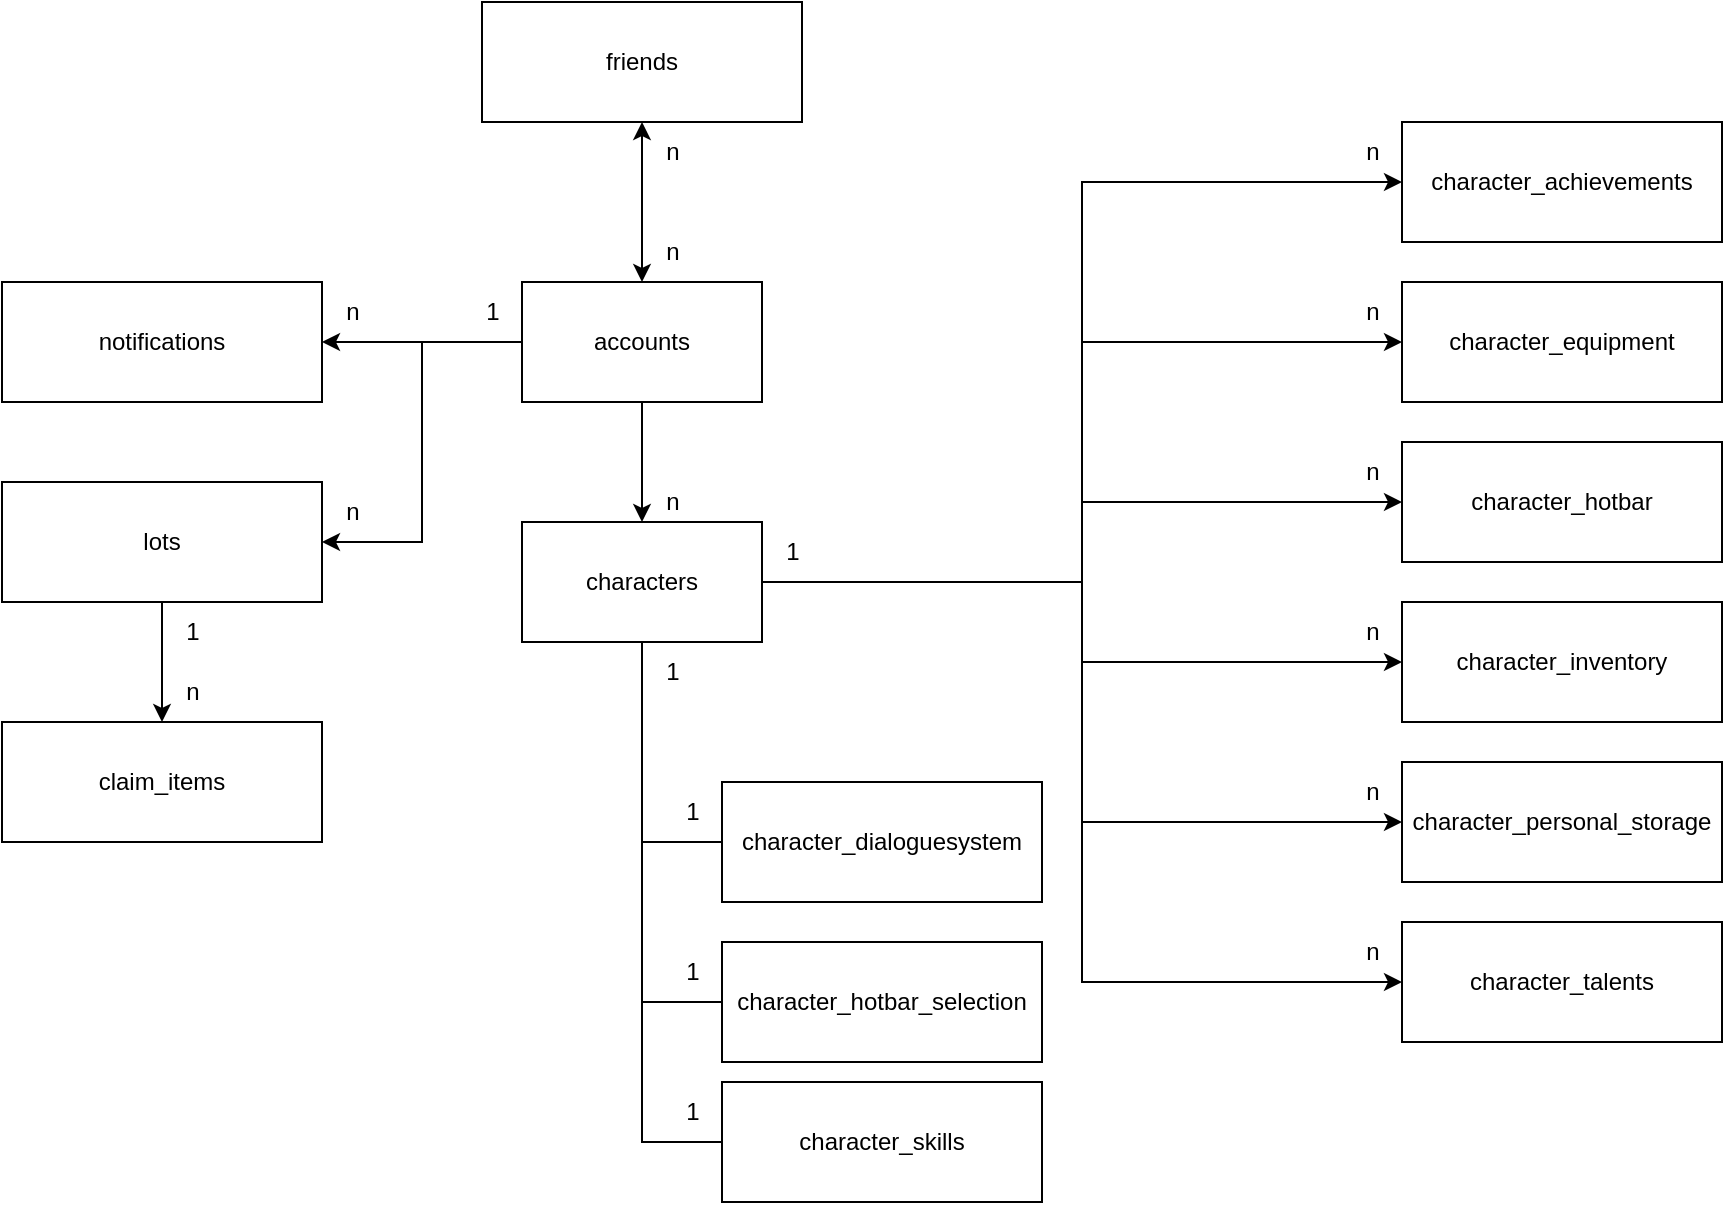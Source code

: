 <mxfile version="20.6.0"><diagram id="lAl0RcxxFhYZeh7lfDNe" name="Страница 1"><mxGraphModel dx="2249" dy="795" grid="1" gridSize="10" guides="1" tooltips="1" connect="1" arrows="1" fold="1" page="1" pageScale="1" pageWidth="827" pageHeight="1169" math="0" shadow="0"><root><mxCell id="0"/><mxCell id="1" parent="0"/><mxCell id="1gtUVRvpmIDASDKgnsZg-18" style="edgeStyle=orthogonalEdgeStyle;rounded=0;orthogonalLoop=1;jettySize=auto;html=1;" edge="1" parent="1" source="1gtUVRvpmIDASDKgnsZg-1" target="1gtUVRvpmIDASDKgnsZg-2"><mxGeometry relative="1" as="geometry"/></mxCell><mxCell id="1gtUVRvpmIDASDKgnsZg-27" style="edgeStyle=orthogonalEdgeStyle;rounded=0;orthogonalLoop=1;jettySize=auto;html=1;" edge="1" parent="1" source="1gtUVRvpmIDASDKgnsZg-1" target="1gtUVRvpmIDASDKgnsZg-16"><mxGeometry relative="1" as="geometry"/></mxCell><mxCell id="1gtUVRvpmIDASDKgnsZg-28" style="edgeStyle=orthogonalEdgeStyle;rounded=0;orthogonalLoop=1;jettySize=auto;html=1;entryX=1;entryY=0.5;entryDx=0;entryDy=0;" edge="1" parent="1" source="1gtUVRvpmIDASDKgnsZg-1" target="1gtUVRvpmIDASDKgnsZg-14"><mxGeometry relative="1" as="geometry"/></mxCell><mxCell id="1gtUVRvpmIDASDKgnsZg-32" style="edgeStyle=orthogonalEdgeStyle;rounded=0;orthogonalLoop=1;jettySize=auto;html=1;entryX=0.5;entryY=1;entryDx=0;entryDy=0;startArrow=classic;startFill=1;" edge="1" parent="1" source="1gtUVRvpmIDASDKgnsZg-1" target="1gtUVRvpmIDASDKgnsZg-13"><mxGeometry relative="1" as="geometry"/></mxCell><mxCell id="1gtUVRvpmIDASDKgnsZg-1" value="accounts" style="rounded=0;whiteSpace=wrap;html=1;" vertex="1" parent="1"><mxGeometry x="50" y="190" width="120" height="60" as="geometry"/></mxCell><mxCell id="1gtUVRvpmIDASDKgnsZg-19" style="edgeStyle=orthogonalEdgeStyle;rounded=0;orthogonalLoop=1;jettySize=auto;html=1;entryX=0;entryY=0.5;entryDx=0;entryDy=0;" edge="1" parent="1" source="1gtUVRvpmIDASDKgnsZg-2" target="1gtUVRvpmIDASDKgnsZg-3"><mxGeometry relative="1" as="geometry"/></mxCell><mxCell id="1gtUVRvpmIDASDKgnsZg-20" style="edgeStyle=orthogonalEdgeStyle;rounded=0;orthogonalLoop=1;jettySize=auto;html=1;entryX=0;entryY=0.5;entryDx=0;entryDy=0;" edge="1" parent="1" source="1gtUVRvpmIDASDKgnsZg-2" target="1gtUVRvpmIDASDKgnsZg-5"><mxGeometry relative="1" as="geometry"/></mxCell><mxCell id="1gtUVRvpmIDASDKgnsZg-21" style="edgeStyle=orthogonalEdgeStyle;rounded=0;orthogonalLoop=1;jettySize=auto;html=1;entryX=0;entryY=0.5;entryDx=0;entryDy=0;" edge="1" parent="1" source="1gtUVRvpmIDASDKgnsZg-2" target="1gtUVRvpmIDASDKgnsZg-6"><mxGeometry relative="1" as="geometry"/></mxCell><mxCell id="1gtUVRvpmIDASDKgnsZg-23" style="edgeStyle=orthogonalEdgeStyle;rounded=0;orthogonalLoop=1;jettySize=auto;html=1;entryX=0;entryY=0.5;entryDx=0;entryDy=0;" edge="1" parent="1" source="1gtUVRvpmIDASDKgnsZg-2" target="1gtUVRvpmIDASDKgnsZg-8"><mxGeometry relative="1" as="geometry"/></mxCell><mxCell id="1gtUVRvpmIDASDKgnsZg-24" style="edgeStyle=orthogonalEdgeStyle;rounded=0;orthogonalLoop=1;jettySize=auto;html=1;entryX=0;entryY=0.5;entryDx=0;entryDy=0;" edge="1" parent="1" source="1gtUVRvpmIDASDKgnsZg-2" target="1gtUVRvpmIDASDKgnsZg-9"><mxGeometry relative="1" as="geometry"/></mxCell><mxCell id="1gtUVRvpmIDASDKgnsZg-26" style="edgeStyle=orthogonalEdgeStyle;rounded=0;orthogonalLoop=1;jettySize=auto;html=1;entryX=0;entryY=0.5;entryDx=0;entryDy=0;" edge="1" parent="1" source="1gtUVRvpmIDASDKgnsZg-2" target="1gtUVRvpmIDASDKgnsZg-11"><mxGeometry relative="1" as="geometry"/></mxCell><mxCell id="1gtUVRvpmIDASDKgnsZg-34" style="edgeStyle=orthogonalEdgeStyle;rounded=0;orthogonalLoop=1;jettySize=auto;html=1;entryX=0;entryY=0.5;entryDx=0;entryDy=0;startArrow=none;startFill=0;endArrow=none;endFill=0;" edge="1" parent="1" source="1gtUVRvpmIDASDKgnsZg-2" target="1gtUVRvpmIDASDKgnsZg-4"><mxGeometry relative="1" as="geometry"/></mxCell><mxCell id="1gtUVRvpmIDASDKgnsZg-35" style="edgeStyle=orthogonalEdgeStyle;rounded=0;orthogonalLoop=1;jettySize=auto;html=1;entryX=0;entryY=0.5;entryDx=0;entryDy=0;startArrow=none;startFill=0;endArrow=none;endFill=0;" edge="1" parent="1" source="1gtUVRvpmIDASDKgnsZg-2" target="1gtUVRvpmIDASDKgnsZg-7"><mxGeometry relative="1" as="geometry"/></mxCell><mxCell id="1gtUVRvpmIDASDKgnsZg-36" style="edgeStyle=orthogonalEdgeStyle;rounded=0;orthogonalLoop=1;jettySize=auto;html=1;entryX=0;entryY=0.5;entryDx=0;entryDy=0;startArrow=none;startFill=0;endArrow=none;endFill=0;" edge="1" parent="1" source="1gtUVRvpmIDASDKgnsZg-2" target="1gtUVRvpmIDASDKgnsZg-10"><mxGeometry relative="1" as="geometry"/></mxCell><mxCell id="1gtUVRvpmIDASDKgnsZg-2" value="characters" style="rounded=0;whiteSpace=wrap;html=1;" vertex="1" parent="1"><mxGeometry x="50" y="310" width="120" height="60" as="geometry"/></mxCell><mxCell id="1gtUVRvpmIDASDKgnsZg-3" value="character_achievements" style="rounded=0;whiteSpace=wrap;html=1;" vertex="1" parent="1"><mxGeometry x="490" y="110" width="160" height="60" as="geometry"/></mxCell><mxCell id="1gtUVRvpmIDASDKgnsZg-4" value="character_dialoguesystem&lt;br&gt;" style="rounded=0;whiteSpace=wrap;html=1;" vertex="1" parent="1"><mxGeometry x="150" y="440" width="160" height="60" as="geometry"/></mxCell><mxCell id="1gtUVRvpmIDASDKgnsZg-5" value="character_equipment" style="rounded=0;whiteSpace=wrap;html=1;" vertex="1" parent="1"><mxGeometry x="490" y="190" width="160" height="60" as="geometry"/></mxCell><mxCell id="1gtUVRvpmIDASDKgnsZg-6" value="character_hotbar" style="rounded=0;whiteSpace=wrap;html=1;" vertex="1" parent="1"><mxGeometry x="490" y="270" width="160" height="60" as="geometry"/></mxCell><mxCell id="1gtUVRvpmIDASDKgnsZg-7" value="character_hotbar_selection" style="rounded=0;whiteSpace=wrap;html=1;" vertex="1" parent="1"><mxGeometry x="150" y="520" width="160" height="60" as="geometry"/></mxCell><mxCell id="1gtUVRvpmIDASDKgnsZg-8" value="character_inventory" style="rounded=0;whiteSpace=wrap;html=1;" vertex="1" parent="1"><mxGeometry x="490" y="350" width="160" height="60" as="geometry"/></mxCell><mxCell id="1gtUVRvpmIDASDKgnsZg-9" value="character_personal_storage" style="rounded=0;whiteSpace=wrap;html=1;" vertex="1" parent="1"><mxGeometry x="490" y="430" width="160" height="60" as="geometry"/></mxCell><mxCell id="1gtUVRvpmIDASDKgnsZg-10" value="character_skills" style="rounded=0;whiteSpace=wrap;html=1;" vertex="1" parent="1"><mxGeometry x="150" y="590" width="160" height="60" as="geometry"/></mxCell><mxCell id="1gtUVRvpmIDASDKgnsZg-11" value="character_talents" style="rounded=0;whiteSpace=wrap;html=1;" vertex="1" parent="1"><mxGeometry x="490" y="510" width="160" height="60" as="geometry"/></mxCell><mxCell id="1gtUVRvpmIDASDKgnsZg-12" value="claim_items" style="rounded=0;whiteSpace=wrap;html=1;" vertex="1" parent="1"><mxGeometry x="-210" y="410" width="160" height="60" as="geometry"/></mxCell><mxCell id="1gtUVRvpmIDASDKgnsZg-13" value="friends" style="rounded=0;whiteSpace=wrap;html=1;" vertex="1" parent="1"><mxGeometry x="30" y="50" width="160" height="60" as="geometry"/></mxCell><mxCell id="1gtUVRvpmIDASDKgnsZg-33" style="edgeStyle=orthogonalEdgeStyle;rounded=0;orthogonalLoop=1;jettySize=auto;html=1;startArrow=none;startFill=0;" edge="1" parent="1" source="1gtUVRvpmIDASDKgnsZg-14" target="1gtUVRvpmIDASDKgnsZg-12"><mxGeometry relative="1" as="geometry"/></mxCell><mxCell id="1gtUVRvpmIDASDKgnsZg-14" value="lots" style="rounded=0;whiteSpace=wrap;html=1;" vertex="1" parent="1"><mxGeometry x="-210" y="290" width="160" height="60" as="geometry"/></mxCell><mxCell id="1gtUVRvpmIDASDKgnsZg-16" value="notifications" style="rounded=0;whiteSpace=wrap;html=1;" vertex="1" parent="1"><mxGeometry x="-210" y="190" width="160" height="60" as="geometry"/></mxCell><mxCell id="1gtUVRvpmIDASDKgnsZg-37" value="1" style="text;html=1;align=center;verticalAlign=middle;resizable=0;points=[];autosize=1;strokeColor=none;fillColor=none;" vertex="1" parent="1"><mxGeometry x="-130" y="350" width="30" height="30" as="geometry"/></mxCell><mxCell id="1gtUVRvpmIDASDKgnsZg-38" value="n" style="text;html=1;align=center;verticalAlign=middle;resizable=0;points=[];autosize=1;strokeColor=none;fillColor=none;" vertex="1" parent="1"><mxGeometry x="110" y="160" width="30" height="30" as="geometry"/></mxCell><mxCell id="1gtUVRvpmIDASDKgnsZg-39" value="n" style="text;html=1;align=center;verticalAlign=middle;resizable=0;points=[];autosize=1;strokeColor=none;fillColor=none;" vertex="1" parent="1"><mxGeometry x="110" y="110" width="30" height="30" as="geometry"/></mxCell><mxCell id="1gtUVRvpmIDASDKgnsZg-40" value="n" style="text;html=1;align=center;verticalAlign=middle;resizable=0;points=[];autosize=1;strokeColor=none;fillColor=none;" vertex="1" parent="1"><mxGeometry x="110" y="285" width="30" height="30" as="geometry"/></mxCell><mxCell id="1gtUVRvpmIDASDKgnsZg-41" value="n" style="text;html=1;align=center;verticalAlign=middle;resizable=0;points=[];autosize=1;strokeColor=none;fillColor=none;" vertex="1" parent="1"><mxGeometry x="-50" y="190" width="30" height="30" as="geometry"/></mxCell><mxCell id="1gtUVRvpmIDASDKgnsZg-42" value="n" style="text;html=1;align=center;verticalAlign=middle;resizable=0;points=[];autosize=1;strokeColor=none;fillColor=none;" vertex="1" parent="1"><mxGeometry x="-50" y="290" width="30" height="30" as="geometry"/></mxCell><mxCell id="1gtUVRvpmIDASDKgnsZg-43" value="n" style="text;html=1;align=center;verticalAlign=middle;resizable=0;points=[];autosize=1;strokeColor=none;fillColor=none;" vertex="1" parent="1"><mxGeometry x="-130" y="380" width="30" height="30" as="geometry"/></mxCell><mxCell id="1gtUVRvpmIDASDKgnsZg-44" value="n" style="text;html=1;align=center;verticalAlign=middle;resizable=0;points=[];autosize=1;strokeColor=none;fillColor=none;" vertex="1" parent="1"><mxGeometry x="460" y="350" width="30" height="30" as="geometry"/></mxCell><mxCell id="1gtUVRvpmIDASDKgnsZg-45" value="n" style="text;html=1;align=center;verticalAlign=middle;resizable=0;points=[];autosize=1;strokeColor=none;fillColor=none;" vertex="1" parent="1"><mxGeometry x="460" y="270" width="30" height="30" as="geometry"/></mxCell><mxCell id="1gtUVRvpmIDASDKgnsZg-46" value="n" style="text;html=1;align=center;verticalAlign=middle;resizable=0;points=[];autosize=1;strokeColor=none;fillColor=none;" vertex="1" parent="1"><mxGeometry x="460" y="190" width="30" height="30" as="geometry"/></mxCell><mxCell id="1gtUVRvpmIDASDKgnsZg-47" value="n" style="text;html=1;align=center;verticalAlign=middle;resizable=0;points=[];autosize=1;strokeColor=none;fillColor=none;" vertex="1" parent="1"><mxGeometry x="460" y="110" width="30" height="30" as="geometry"/></mxCell><mxCell id="1gtUVRvpmIDASDKgnsZg-48" value="n" style="text;html=1;align=center;verticalAlign=middle;resizable=0;points=[];autosize=1;strokeColor=none;fillColor=none;" vertex="1" parent="1"><mxGeometry x="460" y="430" width="30" height="30" as="geometry"/></mxCell><mxCell id="1gtUVRvpmIDASDKgnsZg-49" value="n" style="text;html=1;align=center;verticalAlign=middle;resizable=0;points=[];autosize=1;strokeColor=none;fillColor=none;" vertex="1" parent="1"><mxGeometry x="460" y="510" width="30" height="30" as="geometry"/></mxCell><mxCell id="1gtUVRvpmIDASDKgnsZg-50" value="1" style="text;html=1;align=center;verticalAlign=middle;resizable=0;points=[];autosize=1;strokeColor=none;fillColor=none;" vertex="1" parent="1"><mxGeometry x="20" y="190" width="30" height="30" as="geometry"/></mxCell><mxCell id="1gtUVRvpmIDASDKgnsZg-51" value="1" style="text;html=1;align=center;verticalAlign=middle;resizable=0;points=[];autosize=1;strokeColor=none;fillColor=none;" vertex="1" parent="1"><mxGeometry x="170" y="310" width="30" height="30" as="geometry"/></mxCell><mxCell id="1gtUVRvpmIDASDKgnsZg-52" value="1" style="text;html=1;align=center;verticalAlign=middle;resizable=0;points=[];autosize=1;strokeColor=none;fillColor=none;" vertex="1" parent="1"><mxGeometry x="110" y="370" width="30" height="30" as="geometry"/></mxCell><mxCell id="1gtUVRvpmIDASDKgnsZg-53" value="1" style="text;html=1;align=center;verticalAlign=middle;resizable=0;points=[];autosize=1;strokeColor=none;fillColor=none;" vertex="1" parent="1"><mxGeometry x="120" y="440" width="30" height="30" as="geometry"/></mxCell><mxCell id="1gtUVRvpmIDASDKgnsZg-54" value="1" style="text;html=1;align=center;verticalAlign=middle;resizable=0;points=[];autosize=1;strokeColor=none;fillColor=none;" vertex="1" parent="1"><mxGeometry x="120" y="520" width="30" height="30" as="geometry"/></mxCell><mxCell id="1gtUVRvpmIDASDKgnsZg-55" value="1" style="text;html=1;align=center;verticalAlign=middle;resizable=0;points=[];autosize=1;strokeColor=none;fillColor=none;" vertex="1" parent="1"><mxGeometry x="120" y="590" width="30" height="30" as="geometry"/></mxCell></root></mxGraphModel></diagram></mxfile>